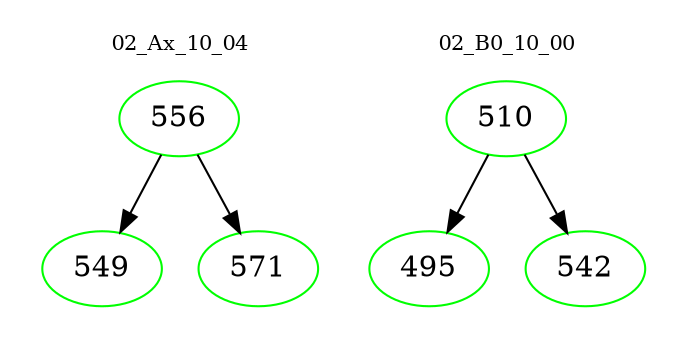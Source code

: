 digraph{
subgraph cluster_0 {
color = white
label = "02_Ax_10_04";
fontsize=10;
T0_556 [label="556", color="green"]
T0_556 -> T0_549 [color="black"]
T0_549 [label="549", color="green"]
T0_556 -> T0_571 [color="black"]
T0_571 [label="571", color="green"]
}
subgraph cluster_1 {
color = white
label = "02_B0_10_00";
fontsize=10;
T1_510 [label="510", color="green"]
T1_510 -> T1_495 [color="black"]
T1_495 [label="495", color="green"]
T1_510 -> T1_542 [color="black"]
T1_542 [label="542", color="green"]
}
}
